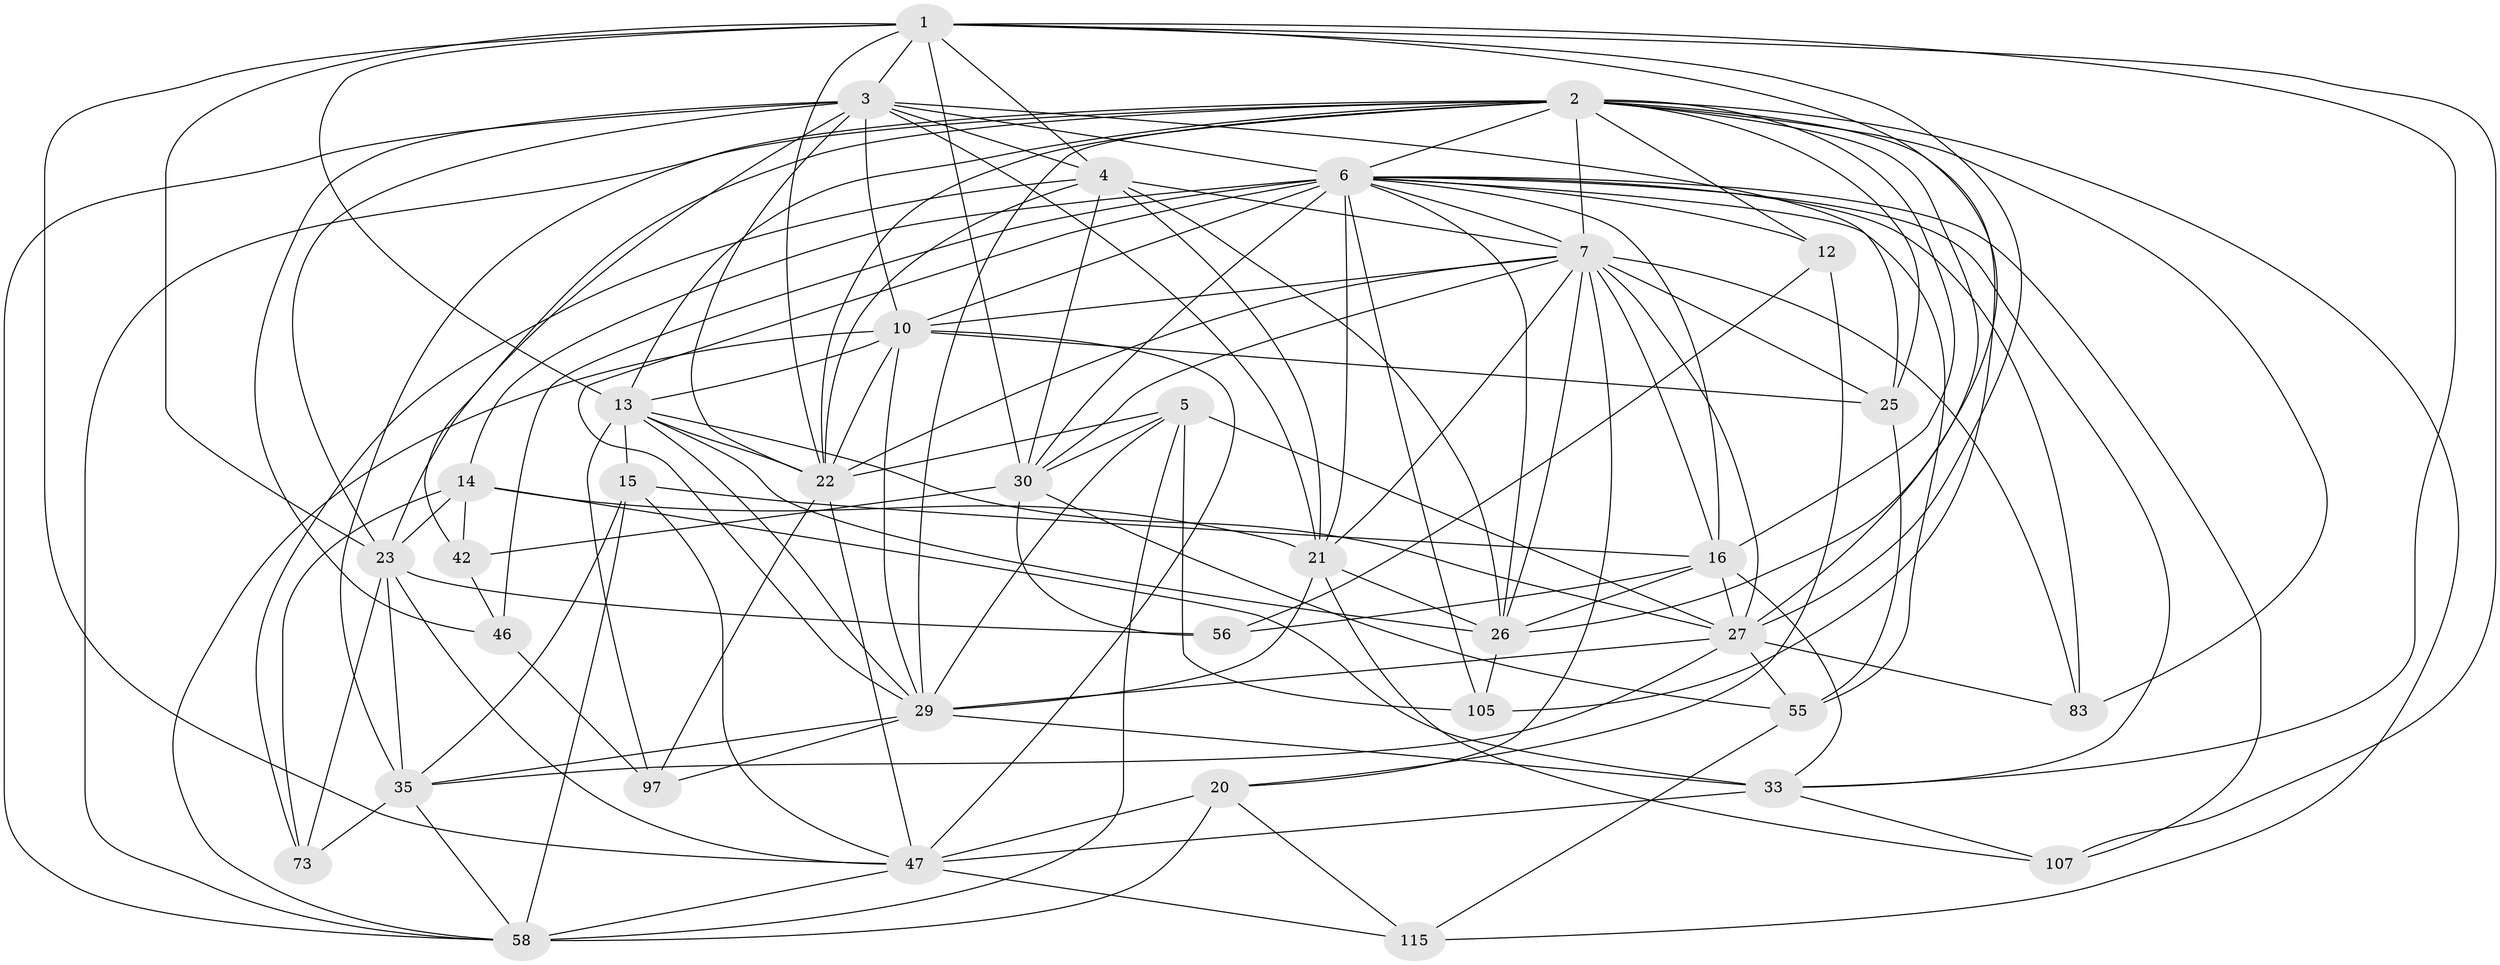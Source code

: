 // original degree distribution, {4: 1.0}
// Generated by graph-tools (version 1.1) at 2025/21/03/04/25 18:21:00]
// undirected, 36 vertices, 133 edges
graph export_dot {
graph [start="1"]
  node [color=gray90,style=filled];
  1 [super="+50+64+76"];
  2 [super="+96+44+9"];
  3 [super="+32+77"];
  4 [super="+38"];
  5 [super="+31"];
  6 [super="+8+11"];
  7 [super="+116+40+87"];
  10 [super="+24+102+108+51"];
  12;
  13 [super="+41+49+67"];
  14 [super="+69"];
  15 [super="+104"];
  16 [super="+120+71"];
  20 [super="+94"];
  21 [super="+28+45+68"];
  22 [super="+36+57"];
  23 [super="+43+72"];
  25 [super="+34"];
  26 [super="+80"];
  27 [super="+63+48+79"];
  29 [super="+65+90+39"];
  30 [super="+52+82+91"];
  33 [super="+85+54"];
  35 [super="+101+37"];
  42;
  46;
  47 [super="+93+113+70"];
  55 [super="+78"];
  56;
  58 [super="+62"];
  73;
  83 [super="+84"];
  97;
  105;
  107;
  115;
  1 -- 30 [weight=3];
  1 -- 107;
  1 -- 4 [weight=2];
  1 -- 13;
  1 -- 33;
  1 -- 23;
  1 -- 22;
  1 -- 3;
  1 -- 26;
  1 -- 27;
  1 -- 47;
  2 -- 105;
  2 -- 22;
  2 -- 58;
  2 -- 27;
  2 -- 7;
  2 -- 35;
  2 -- 6;
  2 -- 12;
  2 -- 13;
  2 -- 16;
  2 -- 115;
  2 -- 25;
  2 -- 29 [weight=2];
  2 -- 83;
  2 -- 23;
  3 -- 58;
  3 -- 6 [weight=4];
  3 -- 4;
  3 -- 22;
  3 -- 25;
  3 -- 10;
  3 -- 46;
  3 -- 42;
  3 -- 23;
  3 -- 21;
  4 -- 7;
  4 -- 21;
  4 -- 22 [weight=2];
  4 -- 73;
  4 -- 30;
  4 -- 26;
  5 -- 105;
  5 -- 27;
  5 -- 30;
  5 -- 58;
  5 -- 22;
  5 -- 29;
  6 -- 105;
  6 -- 16;
  6 -- 55;
  6 -- 12;
  6 -- 21 [weight=2];
  6 -- 33;
  6 -- 7 [weight=2];
  6 -- 10 [weight=2];
  6 -- 107;
  6 -- 46;
  6 -- 14;
  6 -- 83 [weight=2];
  6 -- 26;
  6 -- 30;
  6 -- 29;
  7 -- 16;
  7 -- 25;
  7 -- 30;
  7 -- 10;
  7 -- 21;
  7 -- 83 [weight=2];
  7 -- 20;
  7 -- 26 [weight=2];
  7 -- 22;
  7 -- 27;
  10 -- 13 [weight=2];
  10 -- 29;
  10 -- 25;
  10 -- 22 [weight=2];
  10 -- 58;
  10 -- 47;
  12 -- 20;
  12 -- 56;
  13 -- 26;
  13 -- 97;
  13 -- 15;
  13 -- 29;
  13 -- 22;
  13 -- 27;
  14 -- 21;
  14 -- 73;
  14 -- 42;
  14 -- 33;
  14 -- 23;
  15 -- 16;
  15 -- 58;
  15 -- 35;
  15 -- 47 [weight=2];
  16 -- 56;
  16 -- 33;
  16 -- 27;
  16 -- 26;
  20 -- 47 [weight=2];
  20 -- 115;
  20 -- 58;
  21 -- 26 [weight=2];
  21 -- 107;
  21 -- 29 [weight=3];
  22 -- 97;
  22 -- 47;
  23 -- 73;
  23 -- 56;
  23 -- 35;
  23 -- 47;
  25 -- 55 [weight=2];
  26 -- 105;
  27 -- 55;
  27 -- 83;
  27 -- 35;
  27 -- 29;
  29 -- 33;
  29 -- 97;
  29 -- 35 [weight=2];
  30 -- 42;
  30 -- 56;
  30 -- 55;
  33 -- 107;
  33 -- 47 [weight=2];
  35 -- 73;
  35 -- 58;
  42 -- 46;
  46 -- 97;
  47 -- 115;
  47 -- 58;
  55 -- 115;
}
